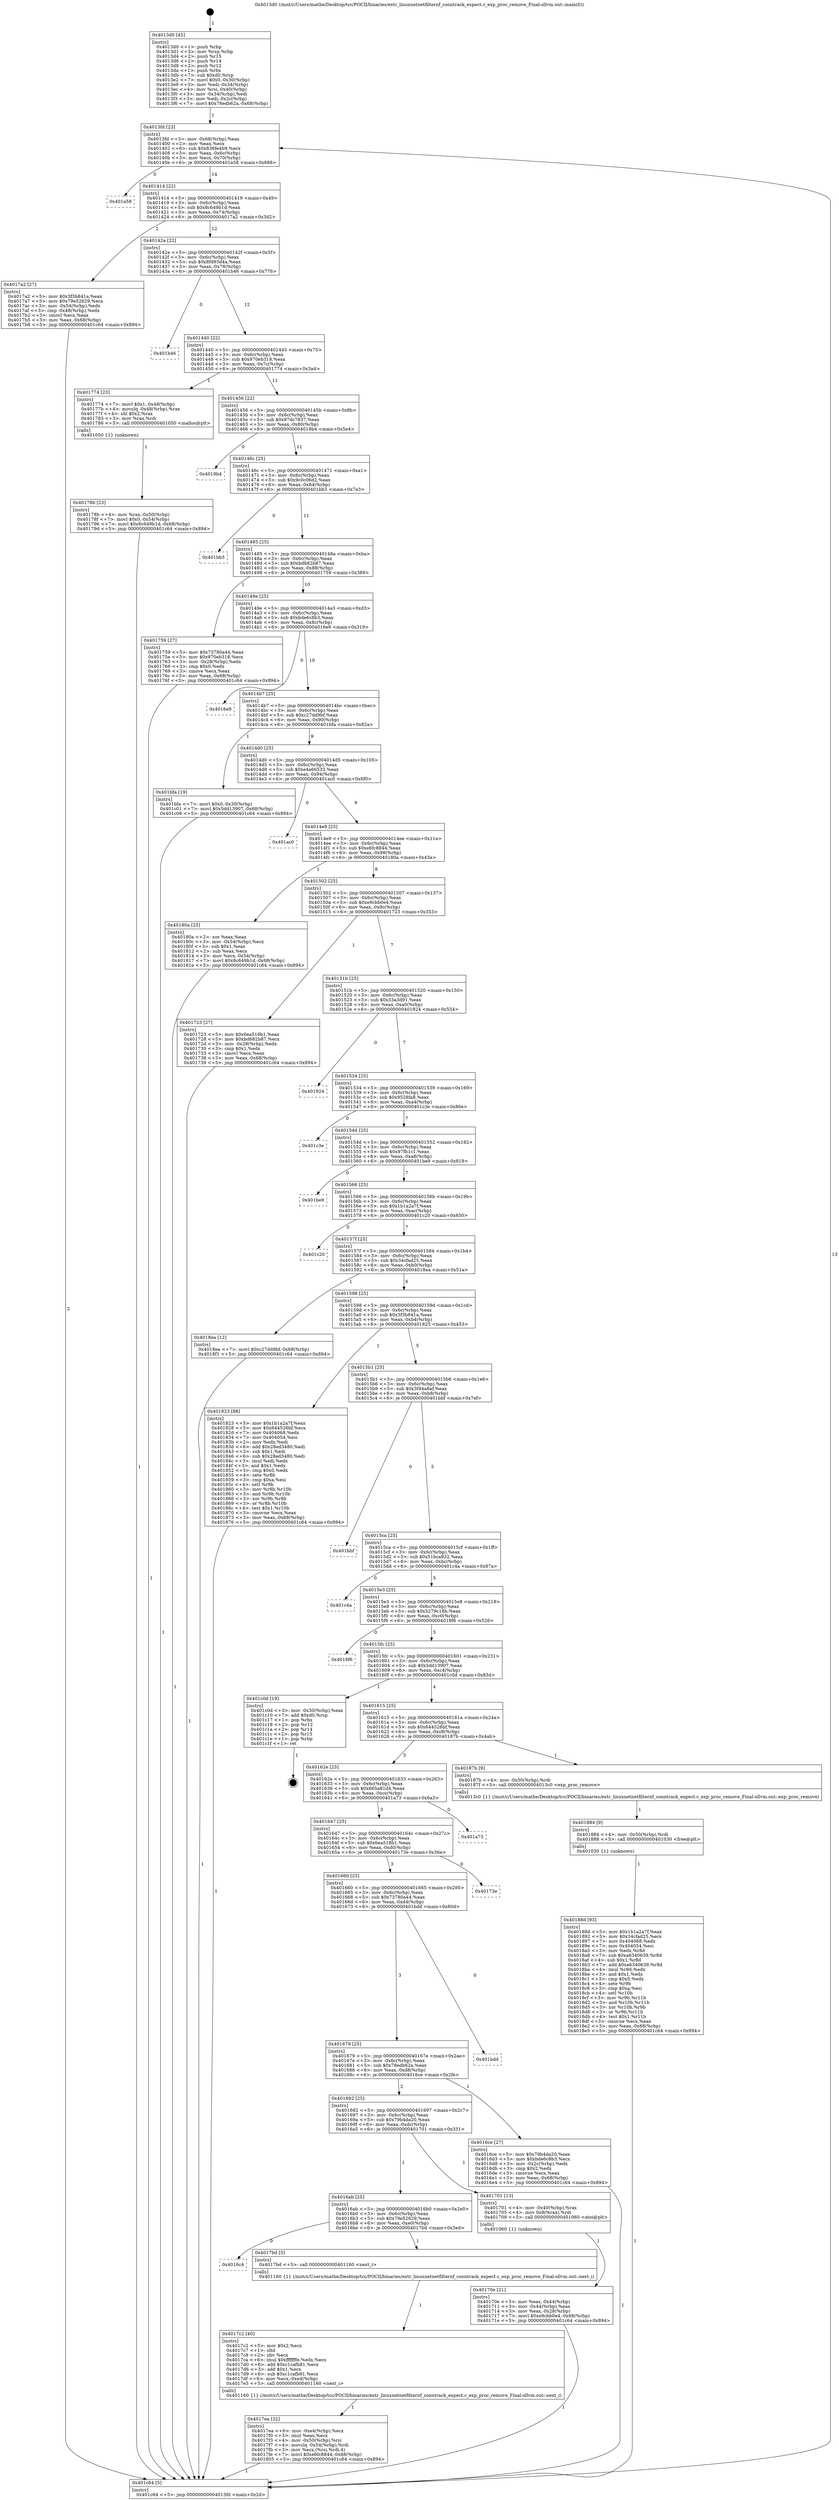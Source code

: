 digraph "0x4013d0" {
  label = "0x4013d0 (/mnt/c/Users/mathe/Desktop/tcc/POCII/binaries/extr_linuxnetnetfilternf_conntrack_expect.c_exp_proc_remove_Final-ollvm.out::main(0))"
  labelloc = "t"
  node[shape=record]

  Entry [label="",width=0.3,height=0.3,shape=circle,fillcolor=black,style=filled]
  "0x4013fd" [label="{
     0x4013fd [23]\l
     | [instrs]\l
     &nbsp;&nbsp;0x4013fd \<+3\>: mov -0x68(%rbp),%eax\l
     &nbsp;&nbsp;0x401400 \<+2\>: mov %eax,%ecx\l
     &nbsp;&nbsp;0x401402 \<+6\>: sub $0x836fe4b9,%ecx\l
     &nbsp;&nbsp;0x401408 \<+3\>: mov %eax,-0x6c(%rbp)\l
     &nbsp;&nbsp;0x40140b \<+3\>: mov %ecx,-0x70(%rbp)\l
     &nbsp;&nbsp;0x40140e \<+6\>: je 0000000000401a58 \<main+0x688\>\l
  }"]
  "0x401a58" [label="{
     0x401a58\l
  }", style=dashed]
  "0x401414" [label="{
     0x401414 [22]\l
     | [instrs]\l
     &nbsp;&nbsp;0x401414 \<+5\>: jmp 0000000000401419 \<main+0x49\>\l
     &nbsp;&nbsp;0x401419 \<+3\>: mov -0x6c(%rbp),%eax\l
     &nbsp;&nbsp;0x40141c \<+5\>: sub $0x8c649b1d,%eax\l
     &nbsp;&nbsp;0x401421 \<+3\>: mov %eax,-0x74(%rbp)\l
     &nbsp;&nbsp;0x401424 \<+6\>: je 00000000004017a2 \<main+0x3d2\>\l
  }"]
  Exit [label="",width=0.3,height=0.3,shape=circle,fillcolor=black,style=filled,peripheries=2]
  "0x4017a2" [label="{
     0x4017a2 [27]\l
     | [instrs]\l
     &nbsp;&nbsp;0x4017a2 \<+5\>: mov $0x3f3b841a,%eax\l
     &nbsp;&nbsp;0x4017a7 \<+5\>: mov $0x79e52629,%ecx\l
     &nbsp;&nbsp;0x4017ac \<+3\>: mov -0x54(%rbp),%edx\l
     &nbsp;&nbsp;0x4017af \<+3\>: cmp -0x48(%rbp),%edx\l
     &nbsp;&nbsp;0x4017b2 \<+3\>: cmovl %ecx,%eax\l
     &nbsp;&nbsp;0x4017b5 \<+3\>: mov %eax,-0x68(%rbp)\l
     &nbsp;&nbsp;0x4017b8 \<+5\>: jmp 0000000000401c64 \<main+0x894\>\l
  }"]
  "0x40142a" [label="{
     0x40142a [22]\l
     | [instrs]\l
     &nbsp;&nbsp;0x40142a \<+5\>: jmp 000000000040142f \<main+0x5f\>\l
     &nbsp;&nbsp;0x40142f \<+3\>: mov -0x6c(%rbp),%eax\l
     &nbsp;&nbsp;0x401432 \<+5\>: sub $0x8fd93d4a,%eax\l
     &nbsp;&nbsp;0x401437 \<+3\>: mov %eax,-0x78(%rbp)\l
     &nbsp;&nbsp;0x40143a \<+6\>: je 0000000000401b46 \<main+0x776\>\l
  }"]
  "0x40188d" [label="{
     0x40188d [93]\l
     | [instrs]\l
     &nbsp;&nbsp;0x40188d \<+5\>: mov $0x1b1a2a7f,%eax\l
     &nbsp;&nbsp;0x401892 \<+5\>: mov $0x34cfad25,%ecx\l
     &nbsp;&nbsp;0x401897 \<+7\>: mov 0x404068,%edx\l
     &nbsp;&nbsp;0x40189e \<+7\>: mov 0x404054,%esi\l
     &nbsp;&nbsp;0x4018a5 \<+3\>: mov %edx,%r8d\l
     &nbsp;&nbsp;0x4018a8 \<+7\>: sub $0xa6340639,%r8d\l
     &nbsp;&nbsp;0x4018af \<+4\>: sub $0x1,%r8d\l
     &nbsp;&nbsp;0x4018b3 \<+7\>: add $0xa6340639,%r8d\l
     &nbsp;&nbsp;0x4018ba \<+4\>: imul %r8d,%edx\l
     &nbsp;&nbsp;0x4018be \<+3\>: and $0x1,%edx\l
     &nbsp;&nbsp;0x4018c1 \<+3\>: cmp $0x0,%edx\l
     &nbsp;&nbsp;0x4018c4 \<+4\>: sete %r9b\l
     &nbsp;&nbsp;0x4018c8 \<+3\>: cmp $0xa,%esi\l
     &nbsp;&nbsp;0x4018cb \<+4\>: setl %r10b\l
     &nbsp;&nbsp;0x4018cf \<+3\>: mov %r9b,%r11b\l
     &nbsp;&nbsp;0x4018d2 \<+3\>: and %r10b,%r11b\l
     &nbsp;&nbsp;0x4018d5 \<+3\>: xor %r10b,%r9b\l
     &nbsp;&nbsp;0x4018d8 \<+3\>: or %r9b,%r11b\l
     &nbsp;&nbsp;0x4018db \<+4\>: test $0x1,%r11b\l
     &nbsp;&nbsp;0x4018df \<+3\>: cmovne %ecx,%eax\l
     &nbsp;&nbsp;0x4018e2 \<+3\>: mov %eax,-0x68(%rbp)\l
     &nbsp;&nbsp;0x4018e5 \<+5\>: jmp 0000000000401c64 \<main+0x894\>\l
  }"]
  "0x401b46" [label="{
     0x401b46\l
  }", style=dashed]
  "0x401440" [label="{
     0x401440 [22]\l
     | [instrs]\l
     &nbsp;&nbsp;0x401440 \<+5\>: jmp 0000000000401445 \<main+0x75\>\l
     &nbsp;&nbsp;0x401445 \<+3\>: mov -0x6c(%rbp),%eax\l
     &nbsp;&nbsp;0x401448 \<+5\>: sub $0x970eb318,%eax\l
     &nbsp;&nbsp;0x40144d \<+3\>: mov %eax,-0x7c(%rbp)\l
     &nbsp;&nbsp;0x401450 \<+6\>: je 0000000000401774 \<main+0x3a4\>\l
  }"]
  "0x401884" [label="{
     0x401884 [9]\l
     | [instrs]\l
     &nbsp;&nbsp;0x401884 \<+4\>: mov -0x50(%rbp),%rdi\l
     &nbsp;&nbsp;0x401888 \<+5\>: call 0000000000401030 \<free@plt\>\l
     | [calls]\l
     &nbsp;&nbsp;0x401030 \{1\} (unknown)\l
  }"]
  "0x401774" [label="{
     0x401774 [23]\l
     | [instrs]\l
     &nbsp;&nbsp;0x401774 \<+7\>: movl $0x1,-0x48(%rbp)\l
     &nbsp;&nbsp;0x40177b \<+4\>: movslq -0x48(%rbp),%rax\l
     &nbsp;&nbsp;0x40177f \<+4\>: shl $0x2,%rax\l
     &nbsp;&nbsp;0x401783 \<+3\>: mov %rax,%rdi\l
     &nbsp;&nbsp;0x401786 \<+5\>: call 0000000000401050 \<malloc@plt\>\l
     | [calls]\l
     &nbsp;&nbsp;0x401050 \{1\} (unknown)\l
  }"]
  "0x401456" [label="{
     0x401456 [22]\l
     | [instrs]\l
     &nbsp;&nbsp;0x401456 \<+5\>: jmp 000000000040145b \<main+0x8b\>\l
     &nbsp;&nbsp;0x40145b \<+3\>: mov -0x6c(%rbp),%eax\l
     &nbsp;&nbsp;0x40145e \<+5\>: sub $0x97dc7837,%eax\l
     &nbsp;&nbsp;0x401463 \<+3\>: mov %eax,-0x80(%rbp)\l
     &nbsp;&nbsp;0x401466 \<+6\>: je 00000000004019b4 \<main+0x5e4\>\l
  }"]
  "0x4017ea" [label="{
     0x4017ea [32]\l
     | [instrs]\l
     &nbsp;&nbsp;0x4017ea \<+6\>: mov -0xe4(%rbp),%ecx\l
     &nbsp;&nbsp;0x4017f0 \<+3\>: imul %eax,%ecx\l
     &nbsp;&nbsp;0x4017f3 \<+4\>: mov -0x50(%rbp),%rsi\l
     &nbsp;&nbsp;0x4017f7 \<+4\>: movslq -0x54(%rbp),%rdi\l
     &nbsp;&nbsp;0x4017fb \<+3\>: mov %ecx,(%rsi,%rdi,4)\l
     &nbsp;&nbsp;0x4017fe \<+7\>: movl $0xe6fc8844,-0x68(%rbp)\l
     &nbsp;&nbsp;0x401805 \<+5\>: jmp 0000000000401c64 \<main+0x894\>\l
  }"]
  "0x4019b4" [label="{
     0x4019b4\l
  }", style=dashed]
  "0x40146c" [label="{
     0x40146c [25]\l
     | [instrs]\l
     &nbsp;&nbsp;0x40146c \<+5\>: jmp 0000000000401471 \<main+0xa1\>\l
     &nbsp;&nbsp;0x401471 \<+3\>: mov -0x6c(%rbp),%eax\l
     &nbsp;&nbsp;0x401474 \<+5\>: sub $0x9c0c06d2,%eax\l
     &nbsp;&nbsp;0x401479 \<+6\>: mov %eax,-0x84(%rbp)\l
     &nbsp;&nbsp;0x40147f \<+6\>: je 0000000000401bb3 \<main+0x7e3\>\l
  }"]
  "0x4017c2" [label="{
     0x4017c2 [40]\l
     | [instrs]\l
     &nbsp;&nbsp;0x4017c2 \<+5\>: mov $0x2,%ecx\l
     &nbsp;&nbsp;0x4017c7 \<+1\>: cltd\l
     &nbsp;&nbsp;0x4017c8 \<+2\>: idiv %ecx\l
     &nbsp;&nbsp;0x4017ca \<+6\>: imul $0xfffffffe,%edx,%ecx\l
     &nbsp;&nbsp;0x4017d0 \<+6\>: add $0xc1cafb81,%ecx\l
     &nbsp;&nbsp;0x4017d6 \<+3\>: add $0x1,%ecx\l
     &nbsp;&nbsp;0x4017d9 \<+6\>: sub $0xc1cafb81,%ecx\l
     &nbsp;&nbsp;0x4017df \<+6\>: mov %ecx,-0xe4(%rbp)\l
     &nbsp;&nbsp;0x4017e5 \<+5\>: call 0000000000401160 \<next_i\>\l
     | [calls]\l
     &nbsp;&nbsp;0x401160 \{1\} (/mnt/c/Users/mathe/Desktop/tcc/POCII/binaries/extr_linuxnetnetfilternf_conntrack_expect.c_exp_proc_remove_Final-ollvm.out::next_i)\l
  }"]
  "0x401bb3" [label="{
     0x401bb3\l
  }", style=dashed]
  "0x401485" [label="{
     0x401485 [25]\l
     | [instrs]\l
     &nbsp;&nbsp;0x401485 \<+5\>: jmp 000000000040148a \<main+0xba\>\l
     &nbsp;&nbsp;0x40148a \<+3\>: mov -0x6c(%rbp),%eax\l
     &nbsp;&nbsp;0x40148d \<+5\>: sub $0xbd682b87,%eax\l
     &nbsp;&nbsp;0x401492 \<+6\>: mov %eax,-0x88(%rbp)\l
     &nbsp;&nbsp;0x401498 \<+6\>: je 0000000000401759 \<main+0x389\>\l
  }"]
  "0x4016c4" [label="{
     0x4016c4\l
  }", style=dashed]
  "0x401759" [label="{
     0x401759 [27]\l
     | [instrs]\l
     &nbsp;&nbsp;0x401759 \<+5\>: mov $0x73780a44,%eax\l
     &nbsp;&nbsp;0x40175e \<+5\>: mov $0x970eb318,%ecx\l
     &nbsp;&nbsp;0x401763 \<+3\>: mov -0x28(%rbp),%edx\l
     &nbsp;&nbsp;0x401766 \<+3\>: cmp $0x0,%edx\l
     &nbsp;&nbsp;0x401769 \<+3\>: cmove %ecx,%eax\l
     &nbsp;&nbsp;0x40176c \<+3\>: mov %eax,-0x68(%rbp)\l
     &nbsp;&nbsp;0x40176f \<+5\>: jmp 0000000000401c64 \<main+0x894\>\l
  }"]
  "0x40149e" [label="{
     0x40149e [25]\l
     | [instrs]\l
     &nbsp;&nbsp;0x40149e \<+5\>: jmp 00000000004014a3 \<main+0xd3\>\l
     &nbsp;&nbsp;0x4014a3 \<+3\>: mov -0x6c(%rbp),%eax\l
     &nbsp;&nbsp;0x4014a6 \<+5\>: sub $0xbde6c8b3,%eax\l
     &nbsp;&nbsp;0x4014ab \<+6\>: mov %eax,-0x8c(%rbp)\l
     &nbsp;&nbsp;0x4014b1 \<+6\>: je 00000000004016e9 \<main+0x319\>\l
  }"]
  "0x4017bd" [label="{
     0x4017bd [5]\l
     | [instrs]\l
     &nbsp;&nbsp;0x4017bd \<+5\>: call 0000000000401160 \<next_i\>\l
     | [calls]\l
     &nbsp;&nbsp;0x401160 \{1\} (/mnt/c/Users/mathe/Desktop/tcc/POCII/binaries/extr_linuxnetnetfilternf_conntrack_expect.c_exp_proc_remove_Final-ollvm.out::next_i)\l
  }"]
  "0x4016e9" [label="{
     0x4016e9\l
  }", style=dashed]
  "0x4014b7" [label="{
     0x4014b7 [25]\l
     | [instrs]\l
     &nbsp;&nbsp;0x4014b7 \<+5\>: jmp 00000000004014bc \<main+0xec\>\l
     &nbsp;&nbsp;0x4014bc \<+3\>: mov -0x6c(%rbp),%eax\l
     &nbsp;&nbsp;0x4014bf \<+5\>: sub $0xc27dd9bf,%eax\l
     &nbsp;&nbsp;0x4014c4 \<+6\>: mov %eax,-0x90(%rbp)\l
     &nbsp;&nbsp;0x4014ca \<+6\>: je 0000000000401bfa \<main+0x82a\>\l
  }"]
  "0x40178b" [label="{
     0x40178b [23]\l
     | [instrs]\l
     &nbsp;&nbsp;0x40178b \<+4\>: mov %rax,-0x50(%rbp)\l
     &nbsp;&nbsp;0x40178f \<+7\>: movl $0x0,-0x54(%rbp)\l
     &nbsp;&nbsp;0x401796 \<+7\>: movl $0x8c649b1d,-0x68(%rbp)\l
     &nbsp;&nbsp;0x40179d \<+5\>: jmp 0000000000401c64 \<main+0x894\>\l
  }"]
  "0x401bfa" [label="{
     0x401bfa [19]\l
     | [instrs]\l
     &nbsp;&nbsp;0x401bfa \<+7\>: movl $0x0,-0x30(%rbp)\l
     &nbsp;&nbsp;0x401c01 \<+7\>: movl $0x5dd13907,-0x68(%rbp)\l
     &nbsp;&nbsp;0x401c08 \<+5\>: jmp 0000000000401c64 \<main+0x894\>\l
  }"]
  "0x4014d0" [label="{
     0x4014d0 [25]\l
     | [instrs]\l
     &nbsp;&nbsp;0x4014d0 \<+5\>: jmp 00000000004014d5 \<main+0x105\>\l
     &nbsp;&nbsp;0x4014d5 \<+3\>: mov -0x6c(%rbp),%eax\l
     &nbsp;&nbsp;0x4014d8 \<+5\>: sub $0xe4a66533,%eax\l
     &nbsp;&nbsp;0x4014dd \<+6\>: mov %eax,-0x94(%rbp)\l
     &nbsp;&nbsp;0x4014e3 \<+6\>: je 0000000000401ac0 \<main+0x6f0\>\l
  }"]
  "0x40170e" [label="{
     0x40170e [21]\l
     | [instrs]\l
     &nbsp;&nbsp;0x40170e \<+3\>: mov %eax,-0x44(%rbp)\l
     &nbsp;&nbsp;0x401711 \<+3\>: mov -0x44(%rbp),%eax\l
     &nbsp;&nbsp;0x401714 \<+3\>: mov %eax,-0x28(%rbp)\l
     &nbsp;&nbsp;0x401717 \<+7\>: movl $0xe9cbb0e4,-0x68(%rbp)\l
     &nbsp;&nbsp;0x40171e \<+5\>: jmp 0000000000401c64 \<main+0x894\>\l
  }"]
  "0x401ac0" [label="{
     0x401ac0\l
  }", style=dashed]
  "0x4014e9" [label="{
     0x4014e9 [25]\l
     | [instrs]\l
     &nbsp;&nbsp;0x4014e9 \<+5\>: jmp 00000000004014ee \<main+0x11e\>\l
     &nbsp;&nbsp;0x4014ee \<+3\>: mov -0x6c(%rbp),%eax\l
     &nbsp;&nbsp;0x4014f1 \<+5\>: sub $0xe6fc8844,%eax\l
     &nbsp;&nbsp;0x4014f6 \<+6\>: mov %eax,-0x98(%rbp)\l
     &nbsp;&nbsp;0x4014fc \<+6\>: je 000000000040180a \<main+0x43a\>\l
  }"]
  "0x4016ab" [label="{
     0x4016ab [25]\l
     | [instrs]\l
     &nbsp;&nbsp;0x4016ab \<+5\>: jmp 00000000004016b0 \<main+0x2e0\>\l
     &nbsp;&nbsp;0x4016b0 \<+3\>: mov -0x6c(%rbp),%eax\l
     &nbsp;&nbsp;0x4016b3 \<+5\>: sub $0x79e52629,%eax\l
     &nbsp;&nbsp;0x4016b8 \<+6\>: mov %eax,-0xe0(%rbp)\l
     &nbsp;&nbsp;0x4016be \<+6\>: je 00000000004017bd \<main+0x3ed\>\l
  }"]
  "0x40180a" [label="{
     0x40180a [25]\l
     | [instrs]\l
     &nbsp;&nbsp;0x40180a \<+2\>: xor %eax,%eax\l
     &nbsp;&nbsp;0x40180c \<+3\>: mov -0x54(%rbp),%ecx\l
     &nbsp;&nbsp;0x40180f \<+3\>: sub $0x1,%eax\l
     &nbsp;&nbsp;0x401812 \<+2\>: sub %eax,%ecx\l
     &nbsp;&nbsp;0x401814 \<+3\>: mov %ecx,-0x54(%rbp)\l
     &nbsp;&nbsp;0x401817 \<+7\>: movl $0x8c649b1d,-0x68(%rbp)\l
     &nbsp;&nbsp;0x40181e \<+5\>: jmp 0000000000401c64 \<main+0x894\>\l
  }"]
  "0x401502" [label="{
     0x401502 [25]\l
     | [instrs]\l
     &nbsp;&nbsp;0x401502 \<+5\>: jmp 0000000000401507 \<main+0x137\>\l
     &nbsp;&nbsp;0x401507 \<+3\>: mov -0x6c(%rbp),%eax\l
     &nbsp;&nbsp;0x40150a \<+5\>: sub $0xe9cbb0e4,%eax\l
     &nbsp;&nbsp;0x40150f \<+6\>: mov %eax,-0x9c(%rbp)\l
     &nbsp;&nbsp;0x401515 \<+6\>: je 0000000000401723 \<main+0x353\>\l
  }"]
  "0x401701" [label="{
     0x401701 [13]\l
     | [instrs]\l
     &nbsp;&nbsp;0x401701 \<+4\>: mov -0x40(%rbp),%rax\l
     &nbsp;&nbsp;0x401705 \<+4\>: mov 0x8(%rax),%rdi\l
     &nbsp;&nbsp;0x401709 \<+5\>: call 0000000000401060 \<atoi@plt\>\l
     | [calls]\l
     &nbsp;&nbsp;0x401060 \{1\} (unknown)\l
  }"]
  "0x401723" [label="{
     0x401723 [27]\l
     | [instrs]\l
     &nbsp;&nbsp;0x401723 \<+5\>: mov $0x6ea518b1,%eax\l
     &nbsp;&nbsp;0x401728 \<+5\>: mov $0xbd682b87,%ecx\l
     &nbsp;&nbsp;0x40172d \<+3\>: mov -0x28(%rbp),%edx\l
     &nbsp;&nbsp;0x401730 \<+3\>: cmp $0x1,%edx\l
     &nbsp;&nbsp;0x401733 \<+3\>: cmovl %ecx,%eax\l
     &nbsp;&nbsp;0x401736 \<+3\>: mov %eax,-0x68(%rbp)\l
     &nbsp;&nbsp;0x401739 \<+5\>: jmp 0000000000401c64 \<main+0x894\>\l
  }"]
  "0x40151b" [label="{
     0x40151b [25]\l
     | [instrs]\l
     &nbsp;&nbsp;0x40151b \<+5\>: jmp 0000000000401520 \<main+0x150\>\l
     &nbsp;&nbsp;0x401520 \<+3\>: mov -0x6c(%rbp),%eax\l
     &nbsp;&nbsp;0x401523 \<+5\>: sub $0x33a3d91,%eax\l
     &nbsp;&nbsp;0x401528 \<+6\>: mov %eax,-0xa0(%rbp)\l
     &nbsp;&nbsp;0x40152e \<+6\>: je 0000000000401924 \<main+0x554\>\l
  }"]
  "0x4013d0" [label="{
     0x4013d0 [45]\l
     | [instrs]\l
     &nbsp;&nbsp;0x4013d0 \<+1\>: push %rbp\l
     &nbsp;&nbsp;0x4013d1 \<+3\>: mov %rsp,%rbp\l
     &nbsp;&nbsp;0x4013d4 \<+2\>: push %r15\l
     &nbsp;&nbsp;0x4013d6 \<+2\>: push %r14\l
     &nbsp;&nbsp;0x4013d8 \<+2\>: push %r12\l
     &nbsp;&nbsp;0x4013da \<+1\>: push %rbx\l
     &nbsp;&nbsp;0x4013db \<+7\>: sub $0xd0,%rsp\l
     &nbsp;&nbsp;0x4013e2 \<+7\>: movl $0x0,-0x30(%rbp)\l
     &nbsp;&nbsp;0x4013e9 \<+3\>: mov %edi,-0x34(%rbp)\l
     &nbsp;&nbsp;0x4013ec \<+4\>: mov %rsi,-0x40(%rbp)\l
     &nbsp;&nbsp;0x4013f0 \<+3\>: mov -0x34(%rbp),%edi\l
     &nbsp;&nbsp;0x4013f3 \<+3\>: mov %edi,-0x2c(%rbp)\l
     &nbsp;&nbsp;0x4013f6 \<+7\>: movl $0x78edb62a,-0x68(%rbp)\l
  }"]
  "0x401924" [label="{
     0x401924\l
  }", style=dashed]
  "0x401534" [label="{
     0x401534 [25]\l
     | [instrs]\l
     &nbsp;&nbsp;0x401534 \<+5\>: jmp 0000000000401539 \<main+0x169\>\l
     &nbsp;&nbsp;0x401539 \<+3\>: mov -0x6c(%rbp),%eax\l
     &nbsp;&nbsp;0x40153c \<+5\>: sub $0x9528fa8,%eax\l
     &nbsp;&nbsp;0x401541 \<+6\>: mov %eax,-0xa4(%rbp)\l
     &nbsp;&nbsp;0x401547 \<+6\>: je 0000000000401c3e \<main+0x86e\>\l
  }"]
  "0x401c64" [label="{
     0x401c64 [5]\l
     | [instrs]\l
     &nbsp;&nbsp;0x401c64 \<+5\>: jmp 00000000004013fd \<main+0x2d\>\l
  }"]
  "0x401c3e" [label="{
     0x401c3e\l
  }", style=dashed]
  "0x40154d" [label="{
     0x40154d [25]\l
     | [instrs]\l
     &nbsp;&nbsp;0x40154d \<+5\>: jmp 0000000000401552 \<main+0x182\>\l
     &nbsp;&nbsp;0x401552 \<+3\>: mov -0x6c(%rbp),%eax\l
     &nbsp;&nbsp;0x401555 \<+5\>: sub $0x97fb1c1,%eax\l
     &nbsp;&nbsp;0x40155a \<+6\>: mov %eax,-0xa8(%rbp)\l
     &nbsp;&nbsp;0x401560 \<+6\>: je 0000000000401be9 \<main+0x819\>\l
  }"]
  "0x401692" [label="{
     0x401692 [25]\l
     | [instrs]\l
     &nbsp;&nbsp;0x401692 \<+5\>: jmp 0000000000401697 \<main+0x2c7\>\l
     &nbsp;&nbsp;0x401697 \<+3\>: mov -0x6c(%rbp),%eax\l
     &nbsp;&nbsp;0x40169a \<+5\>: sub $0x79b4da20,%eax\l
     &nbsp;&nbsp;0x40169f \<+6\>: mov %eax,-0xdc(%rbp)\l
     &nbsp;&nbsp;0x4016a5 \<+6\>: je 0000000000401701 \<main+0x331\>\l
  }"]
  "0x401be9" [label="{
     0x401be9\l
  }", style=dashed]
  "0x401566" [label="{
     0x401566 [25]\l
     | [instrs]\l
     &nbsp;&nbsp;0x401566 \<+5\>: jmp 000000000040156b \<main+0x19b\>\l
     &nbsp;&nbsp;0x40156b \<+3\>: mov -0x6c(%rbp),%eax\l
     &nbsp;&nbsp;0x40156e \<+5\>: sub $0x1b1a2a7f,%eax\l
     &nbsp;&nbsp;0x401573 \<+6\>: mov %eax,-0xac(%rbp)\l
     &nbsp;&nbsp;0x401579 \<+6\>: je 0000000000401c20 \<main+0x850\>\l
  }"]
  "0x4016ce" [label="{
     0x4016ce [27]\l
     | [instrs]\l
     &nbsp;&nbsp;0x4016ce \<+5\>: mov $0x79b4da20,%eax\l
     &nbsp;&nbsp;0x4016d3 \<+5\>: mov $0xbde6c8b3,%ecx\l
     &nbsp;&nbsp;0x4016d8 \<+3\>: mov -0x2c(%rbp),%edx\l
     &nbsp;&nbsp;0x4016db \<+3\>: cmp $0x2,%edx\l
     &nbsp;&nbsp;0x4016de \<+3\>: cmovne %ecx,%eax\l
     &nbsp;&nbsp;0x4016e1 \<+3\>: mov %eax,-0x68(%rbp)\l
     &nbsp;&nbsp;0x4016e4 \<+5\>: jmp 0000000000401c64 \<main+0x894\>\l
  }"]
  "0x401c20" [label="{
     0x401c20\l
  }", style=dashed]
  "0x40157f" [label="{
     0x40157f [25]\l
     | [instrs]\l
     &nbsp;&nbsp;0x40157f \<+5\>: jmp 0000000000401584 \<main+0x1b4\>\l
     &nbsp;&nbsp;0x401584 \<+3\>: mov -0x6c(%rbp),%eax\l
     &nbsp;&nbsp;0x401587 \<+5\>: sub $0x34cfad25,%eax\l
     &nbsp;&nbsp;0x40158c \<+6\>: mov %eax,-0xb0(%rbp)\l
     &nbsp;&nbsp;0x401592 \<+6\>: je 00000000004018ea \<main+0x51a\>\l
  }"]
  "0x401679" [label="{
     0x401679 [25]\l
     | [instrs]\l
     &nbsp;&nbsp;0x401679 \<+5\>: jmp 000000000040167e \<main+0x2ae\>\l
     &nbsp;&nbsp;0x40167e \<+3\>: mov -0x6c(%rbp),%eax\l
     &nbsp;&nbsp;0x401681 \<+5\>: sub $0x78edb62a,%eax\l
     &nbsp;&nbsp;0x401686 \<+6\>: mov %eax,-0xd8(%rbp)\l
     &nbsp;&nbsp;0x40168c \<+6\>: je 00000000004016ce \<main+0x2fe\>\l
  }"]
  "0x4018ea" [label="{
     0x4018ea [12]\l
     | [instrs]\l
     &nbsp;&nbsp;0x4018ea \<+7\>: movl $0xc27dd9bf,-0x68(%rbp)\l
     &nbsp;&nbsp;0x4018f1 \<+5\>: jmp 0000000000401c64 \<main+0x894\>\l
  }"]
  "0x401598" [label="{
     0x401598 [25]\l
     | [instrs]\l
     &nbsp;&nbsp;0x401598 \<+5\>: jmp 000000000040159d \<main+0x1cd\>\l
     &nbsp;&nbsp;0x40159d \<+3\>: mov -0x6c(%rbp),%eax\l
     &nbsp;&nbsp;0x4015a0 \<+5\>: sub $0x3f3b841a,%eax\l
     &nbsp;&nbsp;0x4015a5 \<+6\>: mov %eax,-0xb4(%rbp)\l
     &nbsp;&nbsp;0x4015ab \<+6\>: je 0000000000401823 \<main+0x453\>\l
  }"]
  "0x401bdd" [label="{
     0x401bdd\l
  }", style=dashed]
  "0x401823" [label="{
     0x401823 [88]\l
     | [instrs]\l
     &nbsp;&nbsp;0x401823 \<+5\>: mov $0x1b1a2a7f,%eax\l
     &nbsp;&nbsp;0x401828 \<+5\>: mov $0x644526bf,%ecx\l
     &nbsp;&nbsp;0x40182d \<+7\>: mov 0x404068,%edx\l
     &nbsp;&nbsp;0x401834 \<+7\>: mov 0x404054,%esi\l
     &nbsp;&nbsp;0x40183b \<+2\>: mov %edx,%edi\l
     &nbsp;&nbsp;0x40183d \<+6\>: add $0x28ed3480,%edi\l
     &nbsp;&nbsp;0x401843 \<+3\>: sub $0x1,%edi\l
     &nbsp;&nbsp;0x401846 \<+6\>: sub $0x28ed3480,%edi\l
     &nbsp;&nbsp;0x40184c \<+3\>: imul %edi,%edx\l
     &nbsp;&nbsp;0x40184f \<+3\>: and $0x1,%edx\l
     &nbsp;&nbsp;0x401852 \<+3\>: cmp $0x0,%edx\l
     &nbsp;&nbsp;0x401855 \<+4\>: sete %r8b\l
     &nbsp;&nbsp;0x401859 \<+3\>: cmp $0xa,%esi\l
     &nbsp;&nbsp;0x40185c \<+4\>: setl %r9b\l
     &nbsp;&nbsp;0x401860 \<+3\>: mov %r8b,%r10b\l
     &nbsp;&nbsp;0x401863 \<+3\>: and %r9b,%r10b\l
     &nbsp;&nbsp;0x401866 \<+3\>: xor %r9b,%r8b\l
     &nbsp;&nbsp;0x401869 \<+3\>: or %r8b,%r10b\l
     &nbsp;&nbsp;0x40186c \<+4\>: test $0x1,%r10b\l
     &nbsp;&nbsp;0x401870 \<+3\>: cmovne %ecx,%eax\l
     &nbsp;&nbsp;0x401873 \<+3\>: mov %eax,-0x68(%rbp)\l
     &nbsp;&nbsp;0x401876 \<+5\>: jmp 0000000000401c64 \<main+0x894\>\l
  }"]
  "0x4015b1" [label="{
     0x4015b1 [25]\l
     | [instrs]\l
     &nbsp;&nbsp;0x4015b1 \<+5\>: jmp 00000000004015b6 \<main+0x1e6\>\l
     &nbsp;&nbsp;0x4015b6 \<+3\>: mov -0x6c(%rbp),%eax\l
     &nbsp;&nbsp;0x4015b9 \<+5\>: sub $0x3f44a8af,%eax\l
     &nbsp;&nbsp;0x4015be \<+6\>: mov %eax,-0xb8(%rbp)\l
     &nbsp;&nbsp;0x4015c4 \<+6\>: je 0000000000401bbf \<main+0x7ef\>\l
  }"]
  "0x401660" [label="{
     0x401660 [25]\l
     | [instrs]\l
     &nbsp;&nbsp;0x401660 \<+5\>: jmp 0000000000401665 \<main+0x295\>\l
     &nbsp;&nbsp;0x401665 \<+3\>: mov -0x6c(%rbp),%eax\l
     &nbsp;&nbsp;0x401668 \<+5\>: sub $0x73780a44,%eax\l
     &nbsp;&nbsp;0x40166d \<+6\>: mov %eax,-0xd4(%rbp)\l
     &nbsp;&nbsp;0x401673 \<+6\>: je 0000000000401bdd \<main+0x80d\>\l
  }"]
  "0x401bbf" [label="{
     0x401bbf\l
  }", style=dashed]
  "0x4015ca" [label="{
     0x4015ca [25]\l
     | [instrs]\l
     &nbsp;&nbsp;0x4015ca \<+5\>: jmp 00000000004015cf \<main+0x1ff\>\l
     &nbsp;&nbsp;0x4015cf \<+3\>: mov -0x6c(%rbp),%eax\l
     &nbsp;&nbsp;0x4015d2 \<+5\>: sub $0x51bca932,%eax\l
     &nbsp;&nbsp;0x4015d7 \<+6\>: mov %eax,-0xbc(%rbp)\l
     &nbsp;&nbsp;0x4015dd \<+6\>: je 0000000000401c4a \<main+0x87a\>\l
  }"]
  "0x40173e" [label="{
     0x40173e\l
  }", style=dashed]
  "0x401c4a" [label="{
     0x401c4a\l
  }", style=dashed]
  "0x4015e3" [label="{
     0x4015e3 [25]\l
     | [instrs]\l
     &nbsp;&nbsp;0x4015e3 \<+5\>: jmp 00000000004015e8 \<main+0x218\>\l
     &nbsp;&nbsp;0x4015e8 \<+3\>: mov -0x6c(%rbp),%eax\l
     &nbsp;&nbsp;0x4015eb \<+5\>: sub $0x5279c18b,%eax\l
     &nbsp;&nbsp;0x4015f0 \<+6\>: mov %eax,-0xc0(%rbp)\l
     &nbsp;&nbsp;0x4015f6 \<+6\>: je 00000000004018f6 \<main+0x526\>\l
  }"]
  "0x401647" [label="{
     0x401647 [25]\l
     | [instrs]\l
     &nbsp;&nbsp;0x401647 \<+5\>: jmp 000000000040164c \<main+0x27c\>\l
     &nbsp;&nbsp;0x40164c \<+3\>: mov -0x6c(%rbp),%eax\l
     &nbsp;&nbsp;0x40164f \<+5\>: sub $0x6ea518b1,%eax\l
     &nbsp;&nbsp;0x401654 \<+6\>: mov %eax,-0xd0(%rbp)\l
     &nbsp;&nbsp;0x40165a \<+6\>: je 000000000040173e \<main+0x36e\>\l
  }"]
  "0x4018f6" [label="{
     0x4018f6\l
  }", style=dashed]
  "0x4015fc" [label="{
     0x4015fc [25]\l
     | [instrs]\l
     &nbsp;&nbsp;0x4015fc \<+5\>: jmp 0000000000401601 \<main+0x231\>\l
     &nbsp;&nbsp;0x401601 \<+3\>: mov -0x6c(%rbp),%eax\l
     &nbsp;&nbsp;0x401604 \<+5\>: sub $0x5dd13907,%eax\l
     &nbsp;&nbsp;0x401609 \<+6\>: mov %eax,-0xc4(%rbp)\l
     &nbsp;&nbsp;0x40160f \<+6\>: je 0000000000401c0d \<main+0x83d\>\l
  }"]
  "0x401a73" [label="{
     0x401a73\l
  }", style=dashed]
  "0x401c0d" [label="{
     0x401c0d [19]\l
     | [instrs]\l
     &nbsp;&nbsp;0x401c0d \<+3\>: mov -0x30(%rbp),%eax\l
     &nbsp;&nbsp;0x401c10 \<+7\>: add $0xd0,%rsp\l
     &nbsp;&nbsp;0x401c17 \<+1\>: pop %rbx\l
     &nbsp;&nbsp;0x401c18 \<+2\>: pop %r12\l
     &nbsp;&nbsp;0x401c1a \<+2\>: pop %r14\l
     &nbsp;&nbsp;0x401c1c \<+2\>: pop %r15\l
     &nbsp;&nbsp;0x401c1e \<+1\>: pop %rbp\l
     &nbsp;&nbsp;0x401c1f \<+1\>: ret\l
  }"]
  "0x401615" [label="{
     0x401615 [25]\l
     | [instrs]\l
     &nbsp;&nbsp;0x401615 \<+5\>: jmp 000000000040161a \<main+0x24a\>\l
     &nbsp;&nbsp;0x40161a \<+3\>: mov -0x6c(%rbp),%eax\l
     &nbsp;&nbsp;0x40161d \<+5\>: sub $0x644526bf,%eax\l
     &nbsp;&nbsp;0x401622 \<+6\>: mov %eax,-0xc8(%rbp)\l
     &nbsp;&nbsp;0x401628 \<+6\>: je 000000000040187b \<main+0x4ab\>\l
  }"]
  "0x40162e" [label="{
     0x40162e [25]\l
     | [instrs]\l
     &nbsp;&nbsp;0x40162e \<+5\>: jmp 0000000000401633 \<main+0x263\>\l
     &nbsp;&nbsp;0x401633 \<+3\>: mov -0x6c(%rbp),%eax\l
     &nbsp;&nbsp;0x401636 \<+5\>: sub $0x665a81d4,%eax\l
     &nbsp;&nbsp;0x40163b \<+6\>: mov %eax,-0xcc(%rbp)\l
     &nbsp;&nbsp;0x401641 \<+6\>: je 0000000000401a73 \<main+0x6a3\>\l
  }"]
  "0x40187b" [label="{
     0x40187b [9]\l
     | [instrs]\l
     &nbsp;&nbsp;0x40187b \<+4\>: mov -0x50(%rbp),%rdi\l
     &nbsp;&nbsp;0x40187f \<+5\>: call 00000000004013c0 \<exp_proc_remove\>\l
     | [calls]\l
     &nbsp;&nbsp;0x4013c0 \{1\} (/mnt/c/Users/mathe/Desktop/tcc/POCII/binaries/extr_linuxnetnetfilternf_conntrack_expect.c_exp_proc_remove_Final-ollvm.out::exp_proc_remove)\l
  }"]
  Entry -> "0x4013d0" [label=" 1"]
  "0x4013fd" -> "0x401a58" [label=" 0"]
  "0x4013fd" -> "0x401414" [label=" 14"]
  "0x401c0d" -> Exit [label=" 1"]
  "0x401414" -> "0x4017a2" [label=" 2"]
  "0x401414" -> "0x40142a" [label=" 12"]
  "0x401bfa" -> "0x401c64" [label=" 1"]
  "0x40142a" -> "0x401b46" [label=" 0"]
  "0x40142a" -> "0x401440" [label=" 12"]
  "0x4018ea" -> "0x401c64" [label=" 1"]
  "0x401440" -> "0x401774" [label=" 1"]
  "0x401440" -> "0x401456" [label=" 11"]
  "0x40188d" -> "0x401c64" [label=" 1"]
  "0x401456" -> "0x4019b4" [label=" 0"]
  "0x401456" -> "0x40146c" [label=" 11"]
  "0x401884" -> "0x40188d" [label=" 1"]
  "0x40146c" -> "0x401bb3" [label=" 0"]
  "0x40146c" -> "0x401485" [label=" 11"]
  "0x40187b" -> "0x401884" [label=" 1"]
  "0x401485" -> "0x401759" [label=" 1"]
  "0x401485" -> "0x40149e" [label=" 10"]
  "0x401823" -> "0x401c64" [label=" 1"]
  "0x40149e" -> "0x4016e9" [label=" 0"]
  "0x40149e" -> "0x4014b7" [label=" 10"]
  "0x40180a" -> "0x401c64" [label=" 1"]
  "0x4014b7" -> "0x401bfa" [label=" 1"]
  "0x4014b7" -> "0x4014d0" [label=" 9"]
  "0x4017c2" -> "0x4017ea" [label=" 1"]
  "0x4014d0" -> "0x401ac0" [label=" 0"]
  "0x4014d0" -> "0x4014e9" [label=" 9"]
  "0x4017bd" -> "0x4017c2" [label=" 1"]
  "0x4014e9" -> "0x40180a" [label=" 1"]
  "0x4014e9" -> "0x401502" [label=" 8"]
  "0x4016ab" -> "0x4016c4" [label=" 0"]
  "0x401502" -> "0x401723" [label=" 1"]
  "0x401502" -> "0x40151b" [label=" 7"]
  "0x4016ab" -> "0x4017bd" [label=" 1"]
  "0x40151b" -> "0x401924" [label=" 0"]
  "0x40151b" -> "0x401534" [label=" 7"]
  "0x4017a2" -> "0x401c64" [label=" 2"]
  "0x401534" -> "0x401c3e" [label=" 0"]
  "0x401534" -> "0x40154d" [label=" 7"]
  "0x40178b" -> "0x401c64" [label=" 1"]
  "0x40154d" -> "0x401be9" [label=" 0"]
  "0x40154d" -> "0x401566" [label=" 7"]
  "0x401774" -> "0x40178b" [label=" 1"]
  "0x401566" -> "0x401c20" [label=" 0"]
  "0x401566" -> "0x40157f" [label=" 7"]
  "0x401759" -> "0x401c64" [label=" 1"]
  "0x40157f" -> "0x4018ea" [label=" 1"]
  "0x40157f" -> "0x401598" [label=" 6"]
  "0x40170e" -> "0x401c64" [label=" 1"]
  "0x401598" -> "0x401823" [label=" 1"]
  "0x401598" -> "0x4015b1" [label=" 5"]
  "0x401701" -> "0x40170e" [label=" 1"]
  "0x4015b1" -> "0x401bbf" [label=" 0"]
  "0x4015b1" -> "0x4015ca" [label=" 5"]
  "0x401692" -> "0x401701" [label=" 1"]
  "0x4015ca" -> "0x401c4a" [label=" 0"]
  "0x4015ca" -> "0x4015e3" [label=" 5"]
  "0x4017ea" -> "0x401c64" [label=" 1"]
  "0x4015e3" -> "0x4018f6" [label=" 0"]
  "0x4015e3" -> "0x4015fc" [label=" 5"]
  "0x4013d0" -> "0x4013fd" [label=" 1"]
  "0x4015fc" -> "0x401c0d" [label=" 1"]
  "0x4015fc" -> "0x401615" [label=" 4"]
  "0x4016ce" -> "0x401c64" [label=" 1"]
  "0x401615" -> "0x40187b" [label=" 1"]
  "0x401615" -> "0x40162e" [label=" 3"]
  "0x401679" -> "0x401692" [label=" 2"]
  "0x40162e" -> "0x401a73" [label=" 0"]
  "0x40162e" -> "0x401647" [label=" 3"]
  "0x401c64" -> "0x4013fd" [label=" 13"]
  "0x401647" -> "0x40173e" [label=" 0"]
  "0x401647" -> "0x401660" [label=" 3"]
  "0x401692" -> "0x4016ab" [label=" 1"]
  "0x401660" -> "0x401bdd" [label=" 0"]
  "0x401660" -> "0x401679" [label=" 3"]
  "0x401723" -> "0x401c64" [label=" 1"]
  "0x401679" -> "0x4016ce" [label=" 1"]
}
